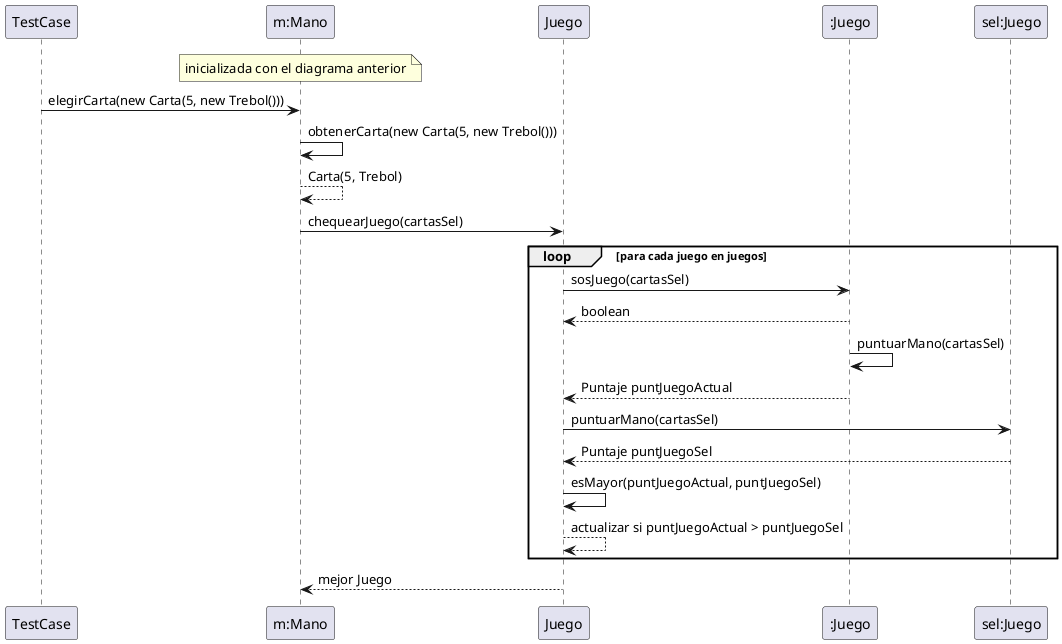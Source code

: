 @startuml casoDeUso3.puml

participant TestCase

note over "m:Mano"
inicializada con el diagrama anterior
end note

TestCase -> "m:Mano" : elegirCarta(new Carta(5, new Trebol()))


"m:Mano" -> "m:Mano" : obtenerCarta(new Carta(5, new Trebol()))
"m:Mano" --> "m:Mano" : Carta(5, Trebol)

"m:Mano" -> "Juego" as juego : chequearJuego(cartasSel)

loop para cada juego en juegos
    juego -> ":Juego" as juegoActual : sosJuego(cartasSel)
    juego <-- juegoActual : boolean
    juegoActual -> juegoActual : puntuarMano(cartasSel)
    juegoActual --> juego : Puntaje puntJuegoActual
    juego -> "sel:Juego" as sel : puntuarMano(cartasSel)
    sel --> juego : Puntaje puntJuegoSel
    juego -> juego : esMayor(puntJuegoActual, puntJuegoSel)
    juego --> juego : actualizar si puntJuegoActual > puntJuegoSel
end

juego --> "m:Mano" : mejor Juego


@enduml